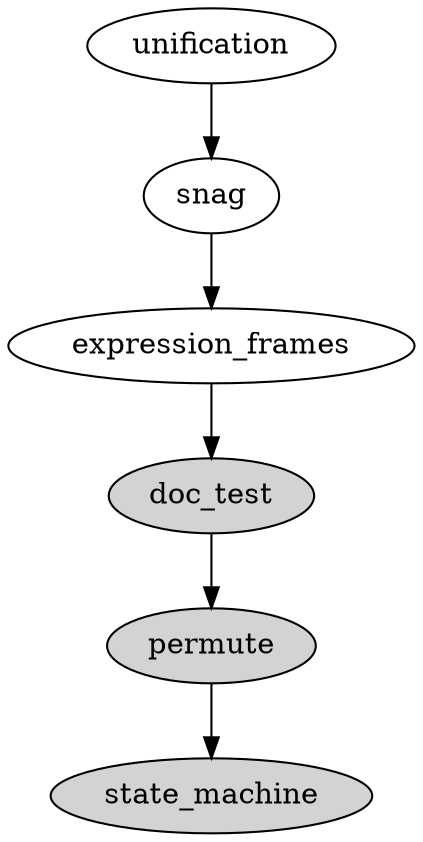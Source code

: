 digraph g {

  doc_test [style=filled]
  permute [style=filled]
  state_machine [style=filled]

  permute->state_machine
  expression_frames->doc_test
  doc_test->permute
  snag->expression_frames
  unification->snag
}
